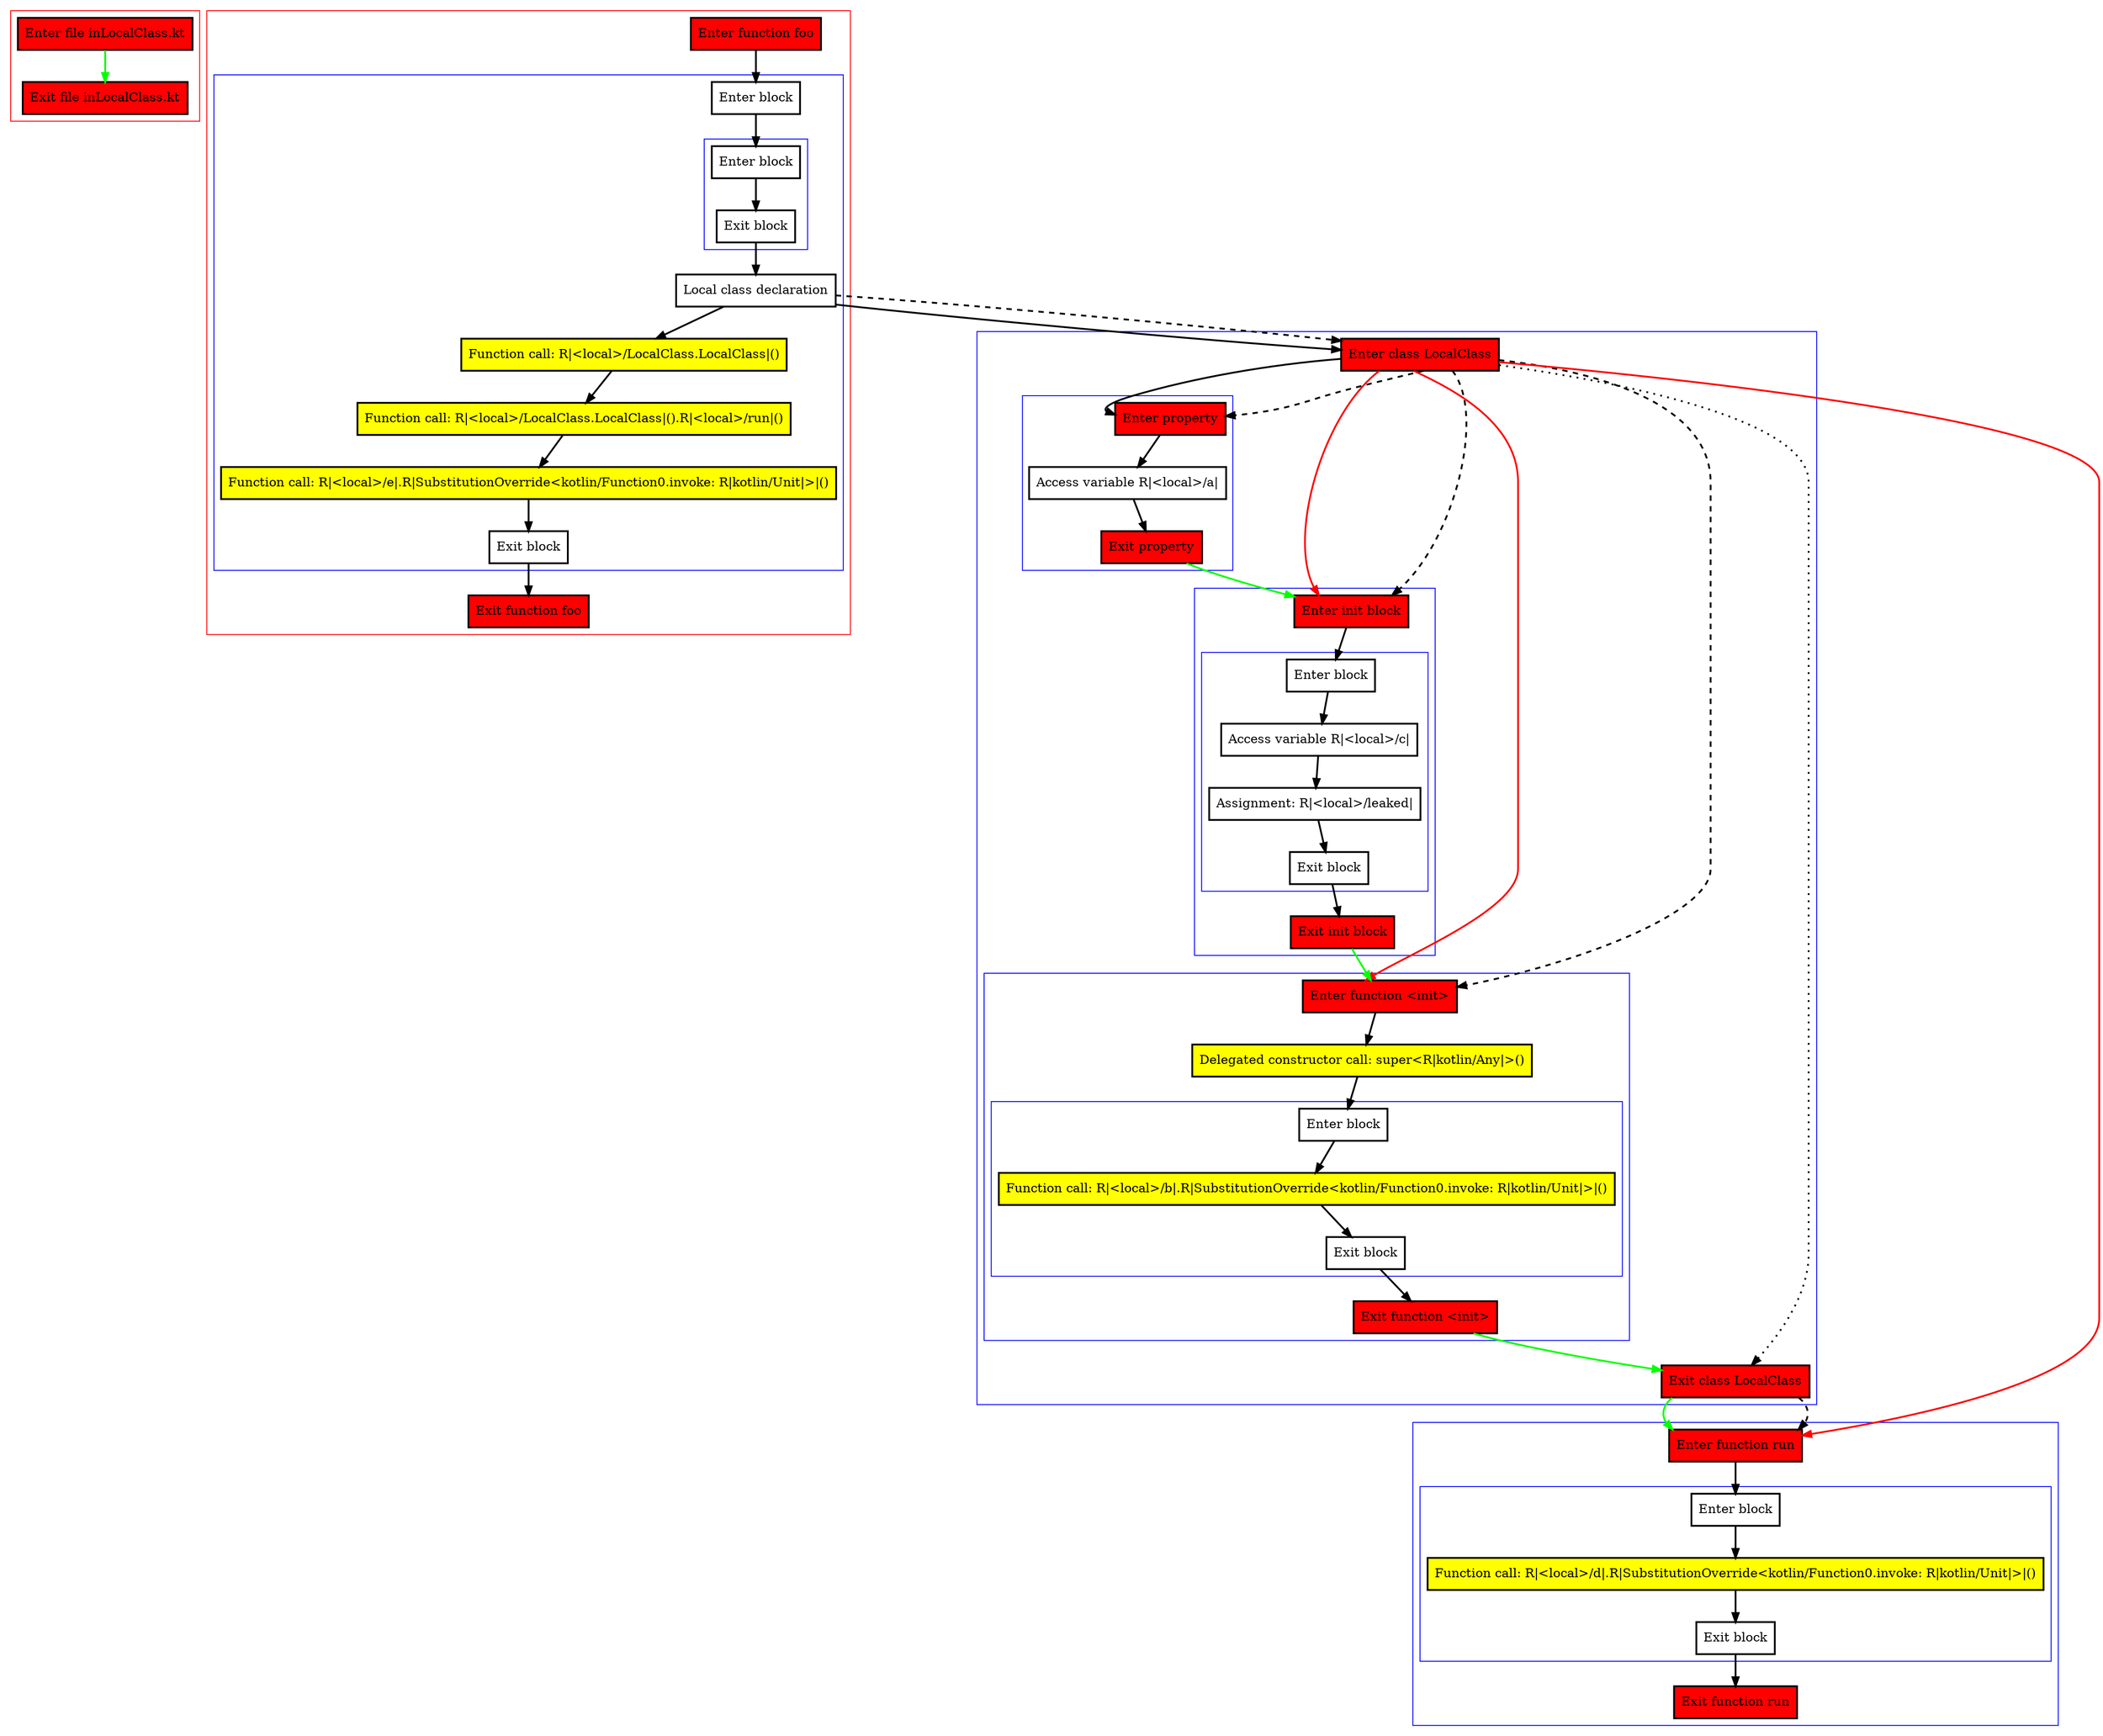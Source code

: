 digraph inLocalClass_kt {
    graph [nodesep=3]
    node [shape=box penwidth=2]
    edge [penwidth=2]

    subgraph cluster_0 {
        color=red
        0 [label="Enter file inLocalClass.kt" style="filled" fillcolor=red];
        1 [label="Exit file inLocalClass.kt" style="filled" fillcolor=red];
    }
    0 -> {1} [color=green];

    subgraph cluster_1 {
        color=red
        2 [label="Enter function foo" style="filled" fillcolor=red];
        subgraph cluster_2 {
            color=blue
            3 [label="Enter block"];
            subgraph cluster_3 {
                color=blue
                4 [label="Enter block"];
                5 [label="Exit block"];
            }
            6 [label="Local class declaration"];
            7 [label="Function call: R|<local>/LocalClass.LocalClass|()" style="filled" fillcolor=yellow];
            8 [label="Function call: R|<local>/LocalClass.LocalClass|().R|<local>/run|()" style="filled" fillcolor=yellow];
            9 [label="Function call: R|<local>/e|.R|SubstitutionOverride<kotlin/Function0.invoke: R|kotlin/Unit|>|()" style="filled" fillcolor=yellow];
            10 [label="Exit block"];
        }
        11 [label="Exit function foo" style="filled" fillcolor=red];
    }
    subgraph cluster_4 {
        color=blue
        12 [label="Enter class LocalClass" style="filled" fillcolor=red];
        subgraph cluster_5 {
            color=blue
            13 [label="Enter property" style="filled" fillcolor=red];
            14 [label="Access variable R|<local>/a|"];
            15 [label="Exit property" style="filled" fillcolor=red];
        }
        subgraph cluster_6 {
            color=blue
            16 [label="Enter init block" style="filled" fillcolor=red];
            subgraph cluster_7 {
                color=blue
                17 [label="Enter block"];
                18 [label="Access variable R|<local>/c|"];
                19 [label="Assignment: R|<local>/leaked|"];
                20 [label="Exit block"];
            }
            21 [label="Exit init block" style="filled" fillcolor=red];
        }
        subgraph cluster_8 {
            color=blue
            22 [label="Enter function <init>" style="filled" fillcolor=red];
            23 [label="Delegated constructor call: super<R|kotlin/Any|>()" style="filled" fillcolor=yellow];
            subgraph cluster_9 {
                color=blue
                24 [label="Enter block"];
                25 [label="Function call: R|<local>/b|.R|SubstitutionOverride<kotlin/Function0.invoke: R|kotlin/Unit|>|()" style="filled" fillcolor=yellow];
                26 [label="Exit block"];
            }
            27 [label="Exit function <init>" style="filled" fillcolor=red];
        }
        28 [label="Exit class LocalClass" style="filled" fillcolor=red];
    }
    subgraph cluster_10 {
        color=blue
        29 [label="Enter function run" style="filled" fillcolor=red];
        subgraph cluster_11 {
            color=blue
            30 [label="Enter block"];
            31 [label="Function call: R|<local>/d|.R|SubstitutionOverride<kotlin/Function0.invoke: R|kotlin/Unit|>|()" style="filled" fillcolor=yellow];
            32 [label="Exit block"];
        }
        33 [label="Exit function run" style="filled" fillcolor=red];
    }
    2 -> {3};
    3 -> {4};
    4 -> {5};
    5 -> {6};
    6 -> {7 12};
    6 -> {12} [style=dashed];
    7 -> {8};
    8 -> {9};
    9 -> {10};
    10 -> {11};
    12 -> {13};
    12 -> {16 22 29} [color=red];
    12 -> {28} [style=dotted];
    12 -> {13 16 22} [style=dashed];
    13 -> {14};
    14 -> {15};
    15 -> {16} [color=green];
    16 -> {17};
    17 -> {18};
    18 -> {19};
    19 -> {20};
    20 -> {21};
    21 -> {22} [color=green];
    22 -> {23};
    23 -> {24};
    24 -> {25};
    25 -> {26};
    26 -> {27};
    27 -> {28} [color=green];
    28 -> {29} [color=green];
    28 -> {29} [style=dashed];
    29 -> {30};
    30 -> {31};
    31 -> {32};
    32 -> {33};

}

